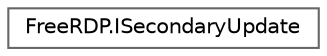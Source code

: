 digraph "Graphical Class Hierarchy"
{
 // LATEX_PDF_SIZE
  bgcolor="transparent";
  edge [fontname=Helvetica,fontsize=10,labelfontname=Helvetica,labelfontsize=10];
  node [fontname=Helvetica,fontsize=10,shape=box,height=0.2,width=0.4];
  rankdir="LR";
  Node0 [id="Node000000",label="FreeRDP.ISecondaryUpdate",height=0.2,width=0.4,color="grey40", fillcolor="white", style="filled",URL="$interface_free_r_d_p_1_1_i_secondary_update.html",tooltip=" "];
}
